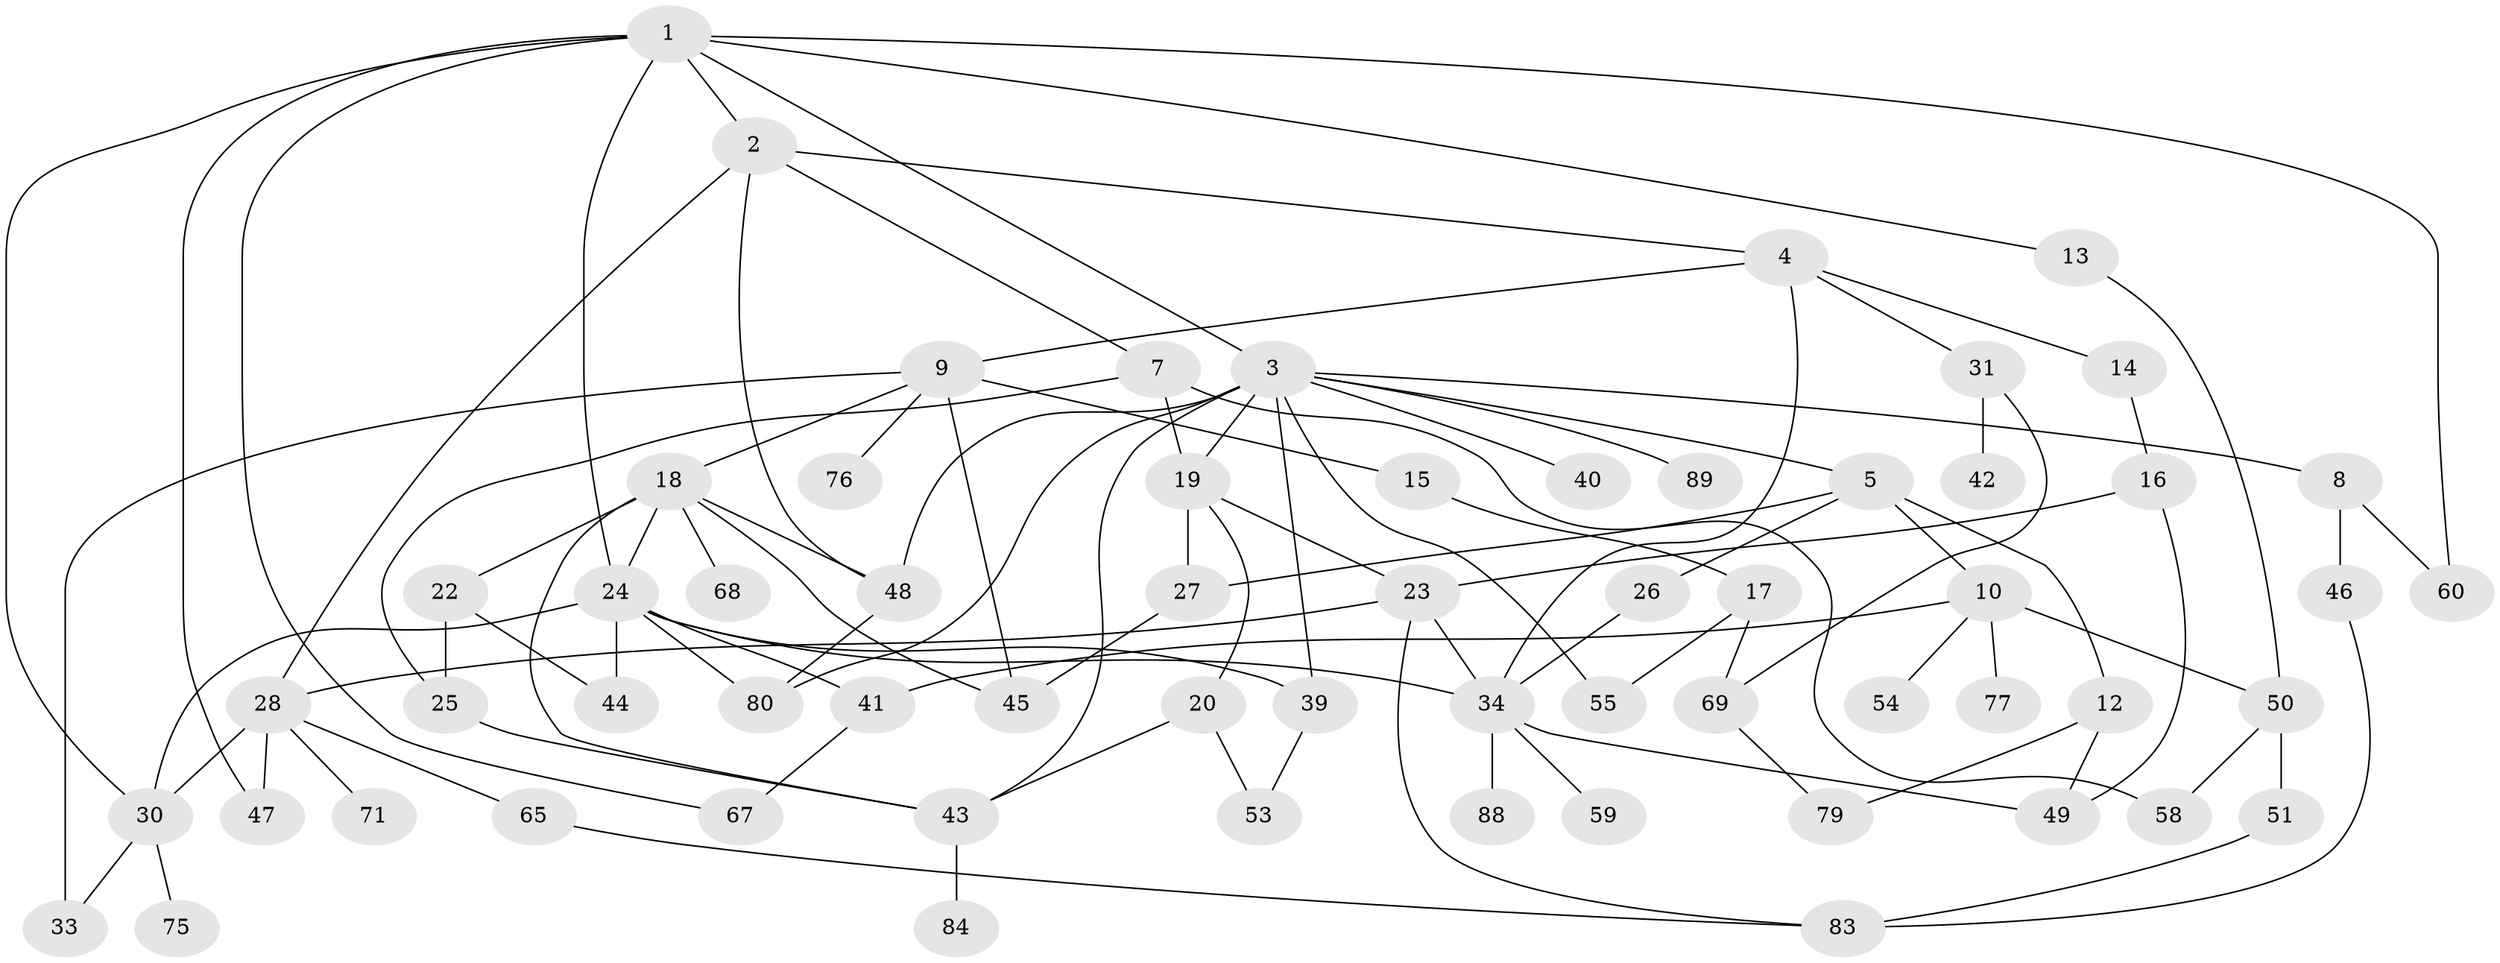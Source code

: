 // original degree distribution, {4: 0.12222222222222222, 7: 0.03333333333333333, 5: 0.05555555555555555, 3: 0.26666666666666666, 2: 0.2777777777777778, 6: 0.044444444444444446, 1: 0.2}
// Generated by graph-tools (version 1.1) at 2025/10/02/27/25 16:10:55]
// undirected, 62 vertices, 99 edges
graph export_dot {
graph [start="1"]
  node [color=gray90,style=filled];
  1 [super="+56"];
  2 [super="+6"];
  3 [super="+37"];
  4;
  5 [super="+21"];
  7 [super="+11"];
  8;
  9 [super="+29"];
  10 [super="+52"];
  12;
  13;
  14 [super="+61"];
  15;
  16;
  17 [super="+32"];
  18 [super="+72"];
  19 [super="+35"];
  20 [super="+62"];
  22 [super="+74"];
  23 [super="+57"];
  24 [super="+63"];
  25;
  26;
  27 [super="+38"];
  28 [super="+78"];
  30 [super="+36"];
  31;
  33;
  34 [super="+70"];
  39 [super="+66"];
  40;
  41;
  42;
  43 [super="+64"];
  44;
  45;
  46 [super="+73"];
  47 [super="+86"];
  48;
  49 [super="+81"];
  50 [super="+90"];
  51 [super="+87"];
  53;
  54;
  55;
  58;
  59;
  60;
  65 [super="+82"];
  67;
  68;
  69;
  71;
  75;
  76;
  77;
  79;
  80;
  83 [super="+85"];
  84;
  88;
  89;
  1 -- 2;
  1 -- 3;
  1 -- 13;
  1 -- 67;
  1 -- 24;
  1 -- 60;
  1 -- 30;
  1 -- 47;
  2 -- 4;
  2 -- 7;
  2 -- 48;
  2 -- 28;
  3 -- 5;
  3 -- 8;
  3 -- 55;
  3 -- 89;
  3 -- 39;
  3 -- 48;
  3 -- 80;
  3 -- 19;
  3 -- 40;
  3 -- 43;
  4 -- 9;
  4 -- 14;
  4 -- 31;
  4 -- 34;
  5 -- 10;
  5 -- 12;
  5 -- 27;
  5 -- 26;
  7 -- 25;
  7 -- 58;
  7 -- 19;
  8 -- 46;
  8 -- 60;
  9 -- 15;
  9 -- 18;
  9 -- 45;
  9 -- 76;
  9 -- 33;
  10 -- 54;
  10 -- 77;
  10 -- 41;
  10 -- 50;
  12 -- 79;
  12 -- 49;
  13 -- 50;
  14 -- 16;
  15 -- 17;
  16 -- 23;
  16 -- 49;
  17 -- 69;
  17 -- 55;
  18 -- 22;
  18 -- 24;
  18 -- 68;
  18 -- 48;
  18 -- 43;
  18 -- 45;
  19 -- 20;
  19 -- 27;
  19 -- 23;
  20 -- 53;
  20 -- 43;
  22 -- 25;
  22 -- 44;
  23 -- 28;
  23 -- 34;
  23 -- 83;
  24 -- 39;
  24 -- 41;
  24 -- 44;
  24 -- 80;
  24 -- 34;
  24 -- 30;
  25 -- 43;
  26 -- 34;
  27 -- 45;
  28 -- 30;
  28 -- 47;
  28 -- 65;
  28 -- 71;
  30 -- 33;
  30 -- 75;
  31 -- 42;
  31 -- 69;
  34 -- 59;
  34 -- 49;
  34 -- 88;
  39 -- 53;
  41 -- 67;
  43 -- 84;
  46 -- 83;
  48 -- 80;
  50 -- 51;
  50 -- 58;
  51 -- 83;
  65 -- 83;
  69 -- 79;
}
